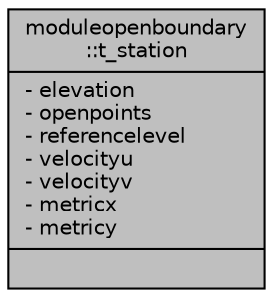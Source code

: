 digraph "moduleopenboundary::t_station"
{
 // LATEX_PDF_SIZE
  edge [fontname="Helvetica",fontsize="10",labelfontname="Helvetica",labelfontsize="10"];
  node [fontname="Helvetica",fontsize="10",shape=record];
  Node1 [label="{moduleopenboundary\l::t_station\n|- elevation\l- openpoints\l- referencelevel\l- velocityu\l- velocityv\l- metricx\l- metricy\l|}",height=0.2,width=0.4,color="black", fillcolor="grey75", style="filled", fontcolor="black",tooltip=" "];
}
